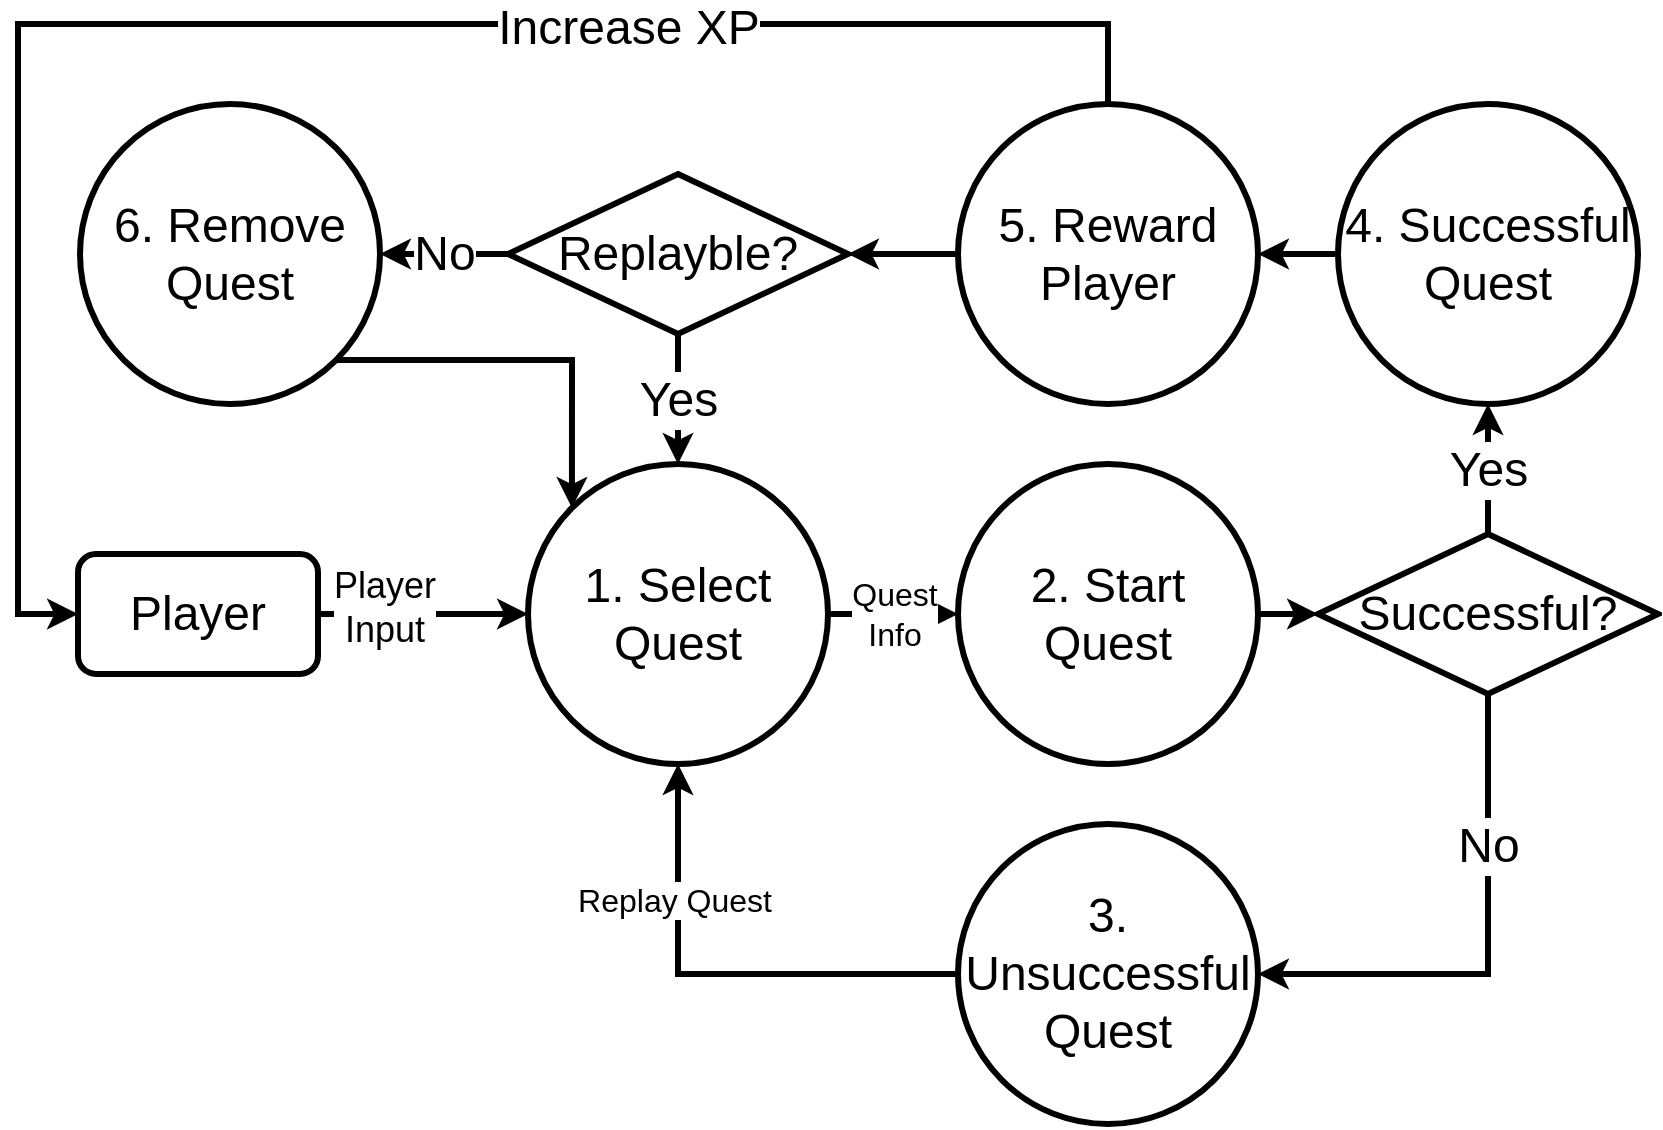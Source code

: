 <mxfile version="17.0.0" type="github">
  <diagram id="sM2kCoirUGaHbNjelESp" name="Page-1">
    <mxGraphModel dx="964" dy="1600" grid="1" gridSize="10" guides="1" tooltips="1" connect="1" arrows="1" fold="1" page="1" pageScale="1" pageWidth="850" pageHeight="1100" math="0" shadow="0">
      <root>
        <mxCell id="0" />
        <mxCell id="1" parent="0" />
        <mxCell id="mJ6I8PA1A6m0MD-6uSbp-4" style="edgeStyle=orthogonalEdgeStyle;rounded=0;orthogonalLoop=1;jettySize=auto;html=1;exitX=1;exitY=0.5;exitDx=0;exitDy=0;entryX=0;entryY=0.5;entryDx=0;entryDy=0;strokeWidth=3;" edge="1" parent="1" source="mJ6I8PA1A6m0MD-6uSbp-6" target="mJ6I8PA1A6m0MD-6uSbp-7">
          <mxGeometry relative="1" as="geometry" />
        </mxCell>
        <mxCell id="mJ6I8PA1A6m0MD-6uSbp-5" value="&lt;div style=&quot;font-size: 18px;&quot;&gt;&lt;font style=&quot;font-size: 18px;&quot;&gt;Player&lt;/font&gt;&lt;/div&gt;&lt;div style=&quot;font-size: 18px;&quot;&gt;&lt;font style=&quot;font-size: 18px;&quot;&gt;Input&lt;/font&gt;&lt;br style=&quot;font-size: 18px;&quot;&gt;&lt;/div&gt;" style="edgeLabel;html=1;align=center;verticalAlign=middle;resizable=0;points=[];fontSize=18;labelBackgroundColor=#FFFFFF;" vertex="1" connectable="0" parent="mJ6I8PA1A6m0MD-6uSbp-4">
          <mxGeometry x="-0.295" y="-1" relative="1" as="geometry">
            <mxPoint x="-4" y="-4" as="offset" />
          </mxGeometry>
        </mxCell>
        <mxCell id="mJ6I8PA1A6m0MD-6uSbp-6" value="&lt;font style=&quot;font-size: 24px&quot;&gt;Player&lt;/font&gt;" style="rounded=1;whiteSpace=wrap;html=1;strokeWidth=3;" vertex="1" parent="1">
          <mxGeometry x="50" y="245" width="120" height="60" as="geometry" />
        </mxCell>
        <mxCell id="mJ6I8PA1A6m0MD-6uSbp-10" value="&lt;div style=&quot;font-size: 16px;&quot;&gt;Quest&lt;/div&gt;&lt;div style=&quot;font-size: 16px;&quot;&gt;Info&lt;/div&gt;" style="edgeStyle=orthogonalEdgeStyle;rounded=0;orthogonalLoop=1;jettySize=auto;html=1;exitX=1;exitY=0.5;exitDx=0;exitDy=0;entryX=0;entryY=0.5;entryDx=0;entryDy=0;strokeWidth=3;fontSize=16;" edge="1" parent="1" source="mJ6I8PA1A6m0MD-6uSbp-7" target="mJ6I8PA1A6m0MD-6uSbp-9">
          <mxGeometry relative="1" as="geometry">
            <Array as="points">
              <mxPoint x="450" y="275" />
              <mxPoint x="450" y="275" />
            </Array>
          </mxGeometry>
        </mxCell>
        <mxCell id="mJ6I8PA1A6m0MD-6uSbp-7" value="1. Select Quest" style="ellipse;whiteSpace=wrap;html=1;aspect=fixed;fontSize=24;strokeWidth=3;" vertex="1" parent="1">
          <mxGeometry x="275" y="200" width="150" height="150" as="geometry" />
        </mxCell>
        <mxCell id="mJ6I8PA1A6m0MD-6uSbp-12" style="edgeStyle=orthogonalEdgeStyle;rounded=0;orthogonalLoop=1;jettySize=auto;html=1;exitX=1;exitY=0.5;exitDx=0;exitDy=0;entryX=0;entryY=0.5;entryDx=0;entryDy=0;fontSize=24;strokeWidth=3;" edge="1" parent="1" source="mJ6I8PA1A6m0MD-6uSbp-9" target="mJ6I8PA1A6m0MD-6uSbp-11">
          <mxGeometry relative="1" as="geometry" />
        </mxCell>
        <mxCell id="mJ6I8PA1A6m0MD-6uSbp-9" value="2. Start Quest" style="ellipse;whiteSpace=wrap;html=1;aspect=fixed;fontSize=24;strokeWidth=3;" vertex="1" parent="1">
          <mxGeometry x="490" y="200" width="150" height="150" as="geometry" />
        </mxCell>
        <mxCell id="mJ6I8PA1A6m0MD-6uSbp-14" value="No" style="edgeStyle=orthogonalEdgeStyle;rounded=0;orthogonalLoop=1;jettySize=auto;html=1;exitX=0.5;exitY=1;exitDx=0;exitDy=0;entryX=1;entryY=0.5;entryDx=0;entryDy=0;fontSize=24;strokeWidth=3;" edge="1" parent="1" source="mJ6I8PA1A6m0MD-6uSbp-11" target="mJ6I8PA1A6m0MD-6uSbp-13">
          <mxGeometry x="-0.412" relative="1" as="geometry">
            <mxPoint y="1" as="offset" />
          </mxGeometry>
        </mxCell>
        <mxCell id="mJ6I8PA1A6m0MD-6uSbp-17" value="Yes" style="edgeStyle=orthogonalEdgeStyle;rounded=0;orthogonalLoop=1;jettySize=auto;html=1;exitX=0.5;exitY=0;exitDx=0;exitDy=0;entryX=0.5;entryY=1;entryDx=0;entryDy=0;fontSize=24;strokeWidth=3;" edge="1" parent="1" source="mJ6I8PA1A6m0MD-6uSbp-11" target="mJ6I8PA1A6m0MD-6uSbp-16">
          <mxGeometry relative="1" as="geometry" />
        </mxCell>
        <mxCell id="mJ6I8PA1A6m0MD-6uSbp-11" value="&lt;font style=&quot;font-size: 24px&quot;&gt;Successful?&lt;/font&gt;" style="rhombus;whiteSpace=wrap;html=1;strokeWidth=3;" vertex="1" parent="1">
          <mxGeometry x="670" y="235" width="170" height="80" as="geometry" />
        </mxCell>
        <mxCell id="mJ6I8PA1A6m0MD-6uSbp-15" style="edgeStyle=orthogonalEdgeStyle;rounded=0;orthogonalLoop=1;jettySize=auto;html=1;exitX=0;exitY=0.5;exitDx=0;exitDy=0;fontSize=24;strokeWidth=3;" edge="1" parent="1" source="mJ6I8PA1A6m0MD-6uSbp-13" target="mJ6I8PA1A6m0MD-6uSbp-7">
          <mxGeometry relative="1" as="geometry" />
        </mxCell>
        <mxCell id="mJ6I8PA1A6m0MD-6uSbp-30" value="Replay Quest" style="edgeLabel;html=1;align=center;verticalAlign=middle;resizable=0;points=[];fontSize=16;" vertex="1" connectable="0" parent="mJ6I8PA1A6m0MD-6uSbp-15">
          <mxGeometry x="0.438" y="2" relative="1" as="geometry">
            <mxPoint y="-1" as="offset" />
          </mxGeometry>
        </mxCell>
        <mxCell id="mJ6I8PA1A6m0MD-6uSbp-13" value="3. Unsuccessful Quest" style="ellipse;whiteSpace=wrap;html=1;aspect=fixed;fontSize=24;strokeWidth=3;" vertex="1" parent="1">
          <mxGeometry x="490" y="380" width="150" height="150" as="geometry" />
        </mxCell>
        <mxCell id="mJ6I8PA1A6m0MD-6uSbp-19" style="edgeStyle=orthogonalEdgeStyle;rounded=0;orthogonalLoop=1;jettySize=auto;html=1;exitX=0;exitY=0.5;exitDx=0;exitDy=0;entryX=1;entryY=0.5;entryDx=0;entryDy=0;fontSize=24;strokeWidth=3;" edge="1" parent="1" source="mJ6I8PA1A6m0MD-6uSbp-16" target="mJ6I8PA1A6m0MD-6uSbp-18">
          <mxGeometry relative="1" as="geometry" />
        </mxCell>
        <mxCell id="mJ6I8PA1A6m0MD-6uSbp-16" value="4. Successful Quest" style="ellipse;whiteSpace=wrap;html=1;aspect=fixed;fontSize=24;strokeWidth=3;" vertex="1" parent="1">
          <mxGeometry x="680" y="20" width="150" height="150" as="geometry" />
        </mxCell>
        <mxCell id="mJ6I8PA1A6m0MD-6uSbp-22" style="edgeStyle=orthogonalEdgeStyle;rounded=0;orthogonalLoop=1;jettySize=auto;html=1;exitX=0;exitY=0.5;exitDx=0;exitDy=0;entryX=1;entryY=0.5;entryDx=0;entryDy=0;fontSize=24;strokeWidth=3;" edge="1" parent="1" source="mJ6I8PA1A6m0MD-6uSbp-18" target="mJ6I8PA1A6m0MD-6uSbp-21">
          <mxGeometry relative="1" as="geometry" />
        </mxCell>
        <mxCell id="mJ6I8PA1A6m0MD-6uSbp-28" style="edgeStyle=orthogonalEdgeStyle;rounded=0;orthogonalLoop=1;jettySize=auto;html=1;exitX=0.5;exitY=0;exitDx=0;exitDy=0;entryX=0;entryY=0.5;entryDx=0;entryDy=0;fontSize=24;strokeWidth=3;" edge="1" parent="1" source="mJ6I8PA1A6m0MD-6uSbp-18" target="mJ6I8PA1A6m0MD-6uSbp-6">
          <mxGeometry relative="1" as="geometry">
            <Array as="points">
              <mxPoint x="565" y="-20" />
              <mxPoint x="20" y="-20" />
              <mxPoint x="20" y="275" />
            </Array>
          </mxGeometry>
        </mxCell>
        <mxCell id="mJ6I8PA1A6m0MD-6uSbp-29" value="Increase XP" style="edgeLabel;html=1;align=center;verticalAlign=middle;resizable=0;points=[];fontSize=24;" vertex="1" connectable="0" parent="mJ6I8PA1A6m0MD-6uSbp-28">
          <mxGeometry x="-0.384" y="2" relative="1" as="geometry">
            <mxPoint as="offset" />
          </mxGeometry>
        </mxCell>
        <mxCell id="mJ6I8PA1A6m0MD-6uSbp-18" value="5. Reward Player" style="ellipse;whiteSpace=wrap;html=1;aspect=fixed;fontSize=24;strokeWidth=3;" vertex="1" parent="1">
          <mxGeometry x="490" y="20" width="150" height="150" as="geometry" />
        </mxCell>
        <mxCell id="mJ6I8PA1A6m0MD-6uSbp-23" value="Yes" style="edgeStyle=orthogonalEdgeStyle;rounded=0;orthogonalLoop=1;jettySize=auto;html=1;fontSize=24;strokeWidth=3;" edge="1" parent="1" source="mJ6I8PA1A6m0MD-6uSbp-21" target="mJ6I8PA1A6m0MD-6uSbp-7">
          <mxGeometry relative="1" as="geometry" />
        </mxCell>
        <mxCell id="mJ6I8PA1A6m0MD-6uSbp-25" value="No" style="edgeStyle=orthogonalEdgeStyle;rounded=0;orthogonalLoop=1;jettySize=auto;html=1;exitX=0;exitY=0.5;exitDx=0;exitDy=0;entryX=1;entryY=0.5;entryDx=0;entryDy=0;fontSize=24;strokeWidth=3;" edge="1" parent="1" source="mJ6I8PA1A6m0MD-6uSbp-21" target="mJ6I8PA1A6m0MD-6uSbp-24">
          <mxGeometry relative="1" as="geometry" />
        </mxCell>
        <mxCell id="mJ6I8PA1A6m0MD-6uSbp-21" value="&lt;font style=&quot;font-size: 24px&quot;&gt;Replayble?&lt;/font&gt;" style="rhombus;whiteSpace=wrap;html=1;strokeWidth=3;" vertex="1" parent="1">
          <mxGeometry x="265" y="55" width="170" height="80" as="geometry" />
        </mxCell>
        <mxCell id="mJ6I8PA1A6m0MD-6uSbp-26" style="edgeStyle=orthogonalEdgeStyle;rounded=0;orthogonalLoop=1;jettySize=auto;html=1;exitX=1;exitY=1;exitDx=0;exitDy=0;entryX=0;entryY=0;entryDx=0;entryDy=0;fontSize=24;strokeWidth=3;" edge="1" parent="1" source="mJ6I8PA1A6m0MD-6uSbp-24" target="mJ6I8PA1A6m0MD-6uSbp-7">
          <mxGeometry relative="1" as="geometry" />
        </mxCell>
        <mxCell id="mJ6I8PA1A6m0MD-6uSbp-24" value="&lt;div&gt;6. Remove&lt;/div&gt;&lt;div&gt;Quest&lt;br&gt;&lt;/div&gt;" style="ellipse;whiteSpace=wrap;html=1;aspect=fixed;fontSize=24;strokeWidth=3;" vertex="1" parent="1">
          <mxGeometry x="51" y="20" width="150" height="150" as="geometry" />
        </mxCell>
      </root>
    </mxGraphModel>
  </diagram>
</mxfile>
